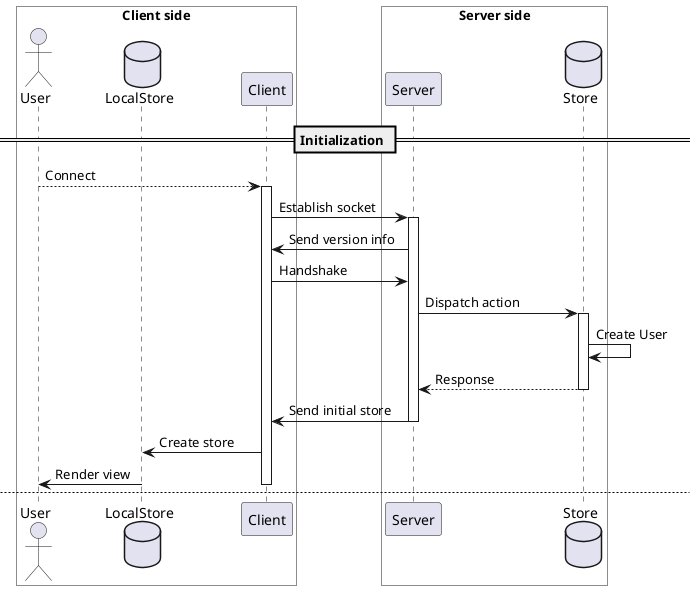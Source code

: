 @startuml

box "Client side" #ffffff
  actor User
  database LocalStore
  participant Client
end box
  box "Server side" #ffffff
  participant Server
  database Store
end box

== Initialization ==
User --> Client: Connect
activate Client
Client -> Server: Establish socket
activate Server
Server -> Client: Send version info
Client -> Server: Handshake
Server -> Store: Dispatch action
activate Store
Store -> Store: Create User
Store --> Server: Response
deactivate Store
Server -> Client: Send initial store
deactivate Server
Client -> LocalStore: Create store
LocalStore -> User: Render view
deactivate Client

newpage

== Requesting information ==

User -> Client: Event
activate Client
Client -> Client: Create bare action
Client -> LocalStore: Dispatch
activate LocalStore
LocalStore -> Client: Create request
activate Client
Client -> Server: Send request
activate Server
Store --> Server: Get data
Server -> Server: Process data
Server -> Client: Return data
deactivate Server
Client -> LocalStore: Pass response
deactivate Client
LocalStore -> LocalStore: Process action
LocalStore -> User: Render view
LocalStore --> Client: Callback
deactivate Client
deactivate LocalStore

newpage

== Requesting action ==

...User requests an action...

User -> Client: Event
activate Client
Client -> Client: Create action
Client -> LocalStore: Dispatch
activate LocalStore
LocalStore -> Client: Create request
activate Client
Client -> Server: Send request
activate Server
alt Success
  Server -> Store: Dispatch action
  activate Store
  Store -> Store: Process
  Store --> Server: Response
  deactivate Store
  Server -> Client: Return action
else Error
  Server -> Store: Dispatch action
  activate Store
  Store -> Store: Process
  Store --> Server: Throw error
  deactivate Store
  Server -> Client: Return error
end alt
deactivate Server
Client -> LocalStore: Pass response
deactivate Client
LocalStore -> LocalStore: Process action
LocalStore -> User: Render view
LocalStore --> Client: Callback
deactivate LocalStore
deactivate Client

newpage

== Receiving action ==

...Other user requests an action...

Store --> Server: Notify action
activate Server
Server -> Server: Choose whom to send
loop Per user
Server -> Client: Dispatch action
activate Client
Client -> LocalStore: Dispatch action
deactivate Client
activate LocalStore
LocalStore -> LocalStore: Process action
LocalStore -> User: Render view
deactivate LocalStore
end loop
deactivate Server

@enduml
